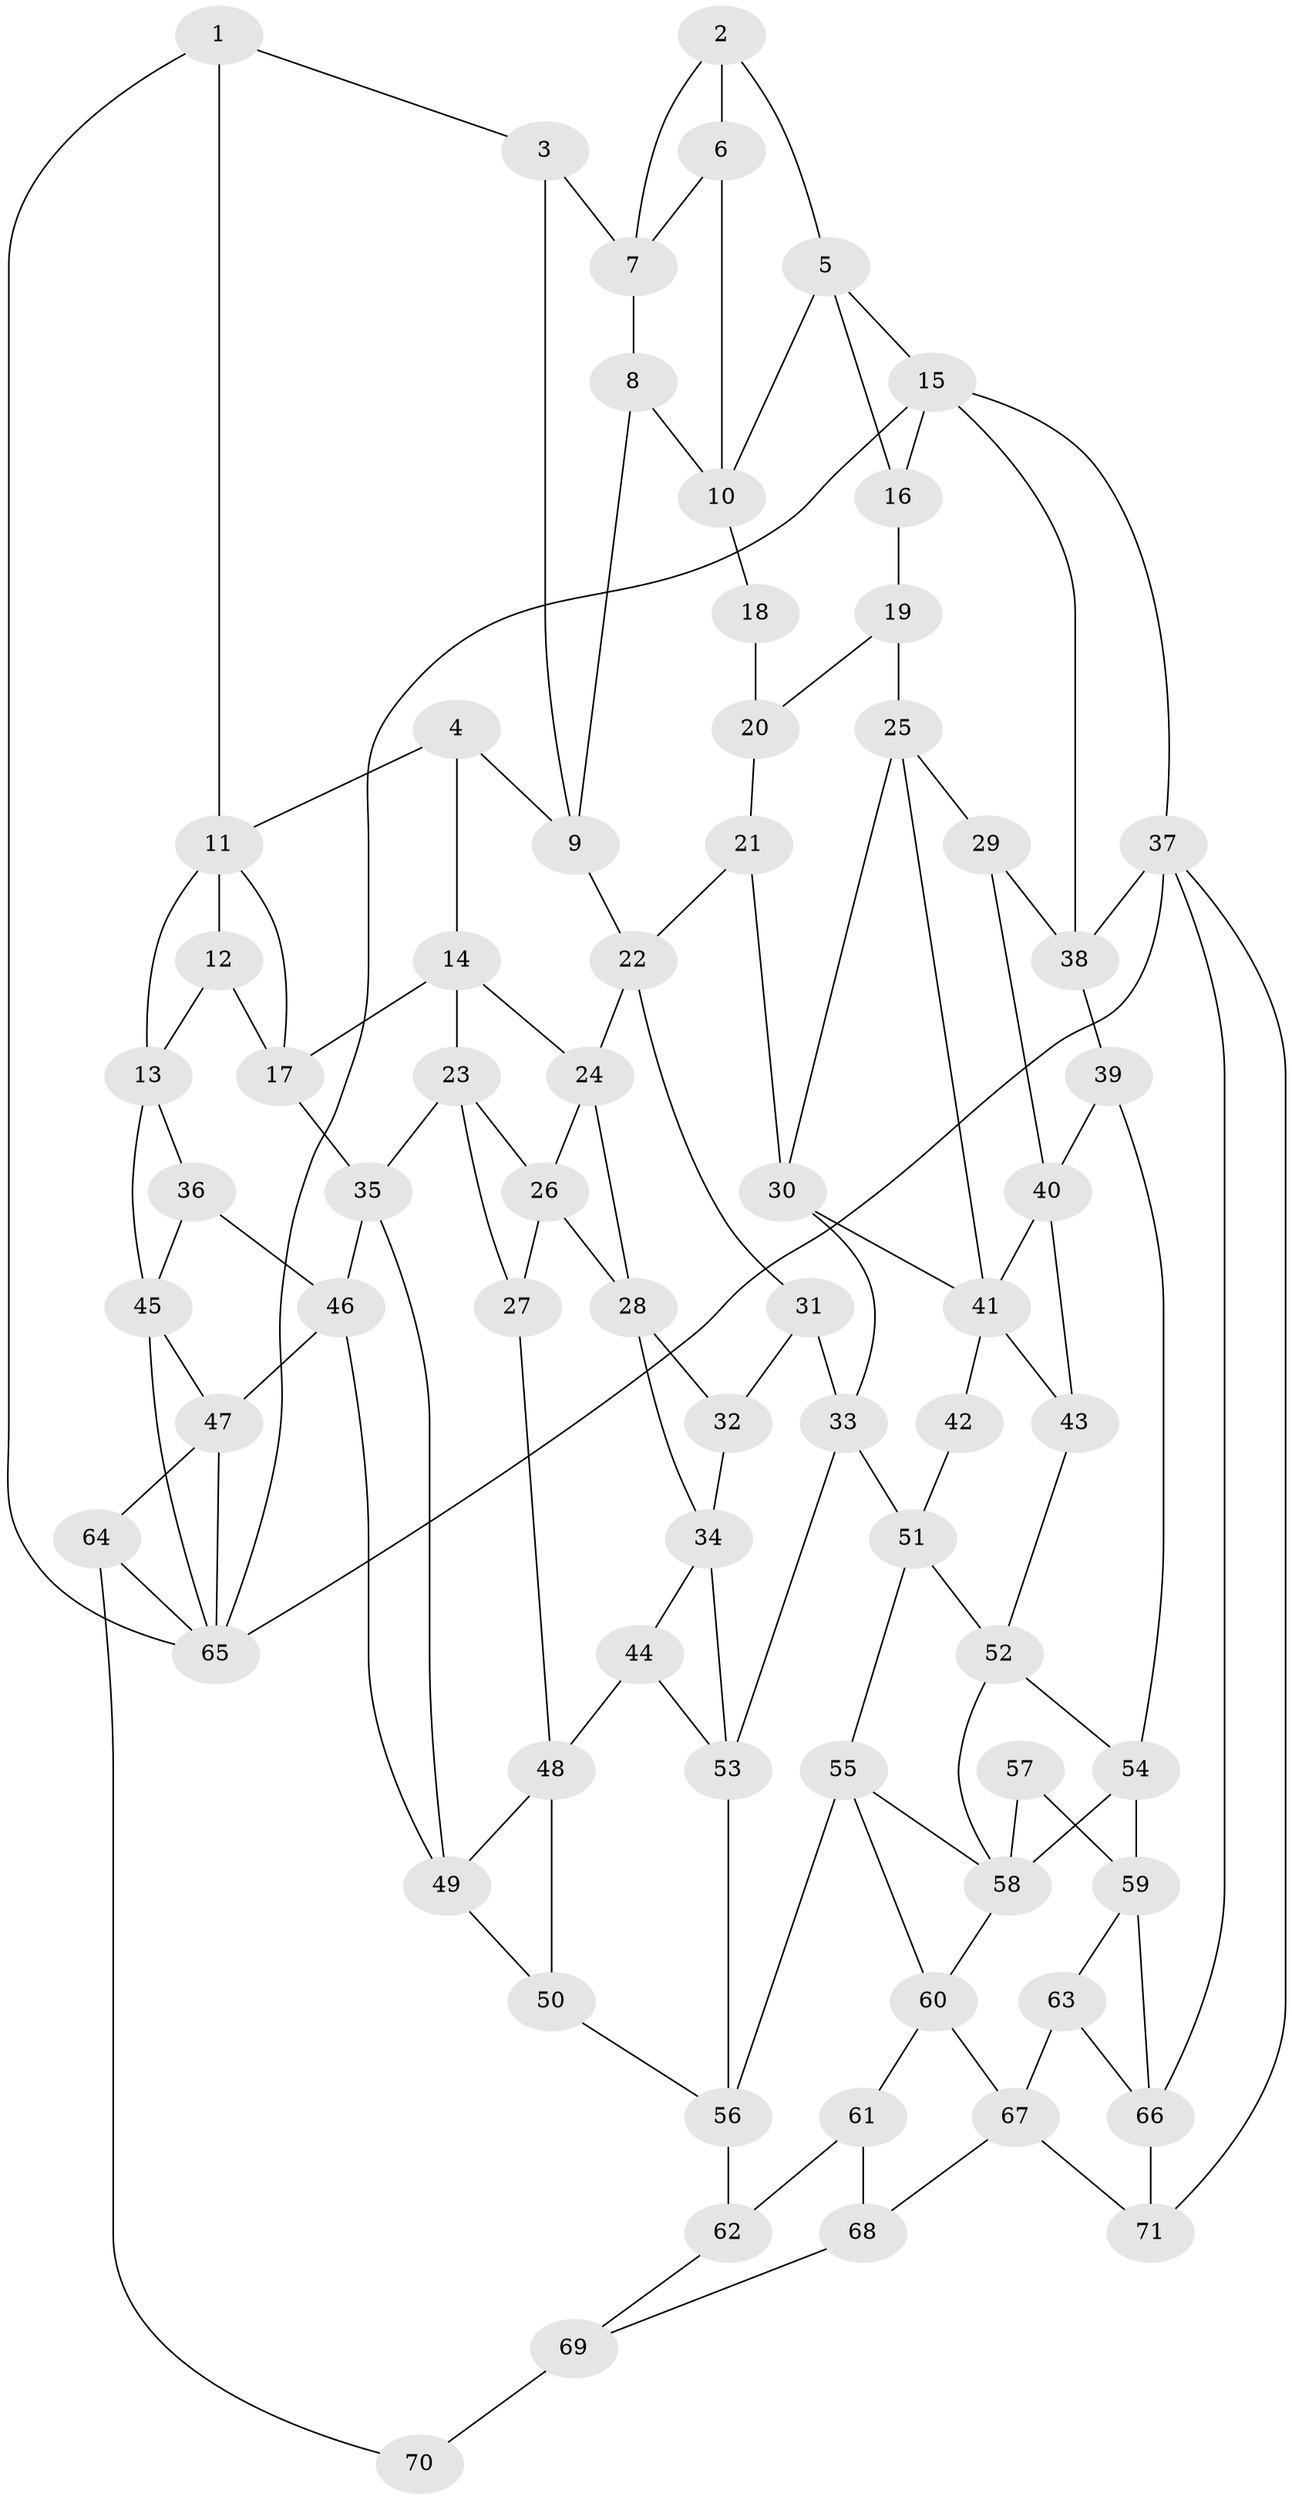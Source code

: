 // original degree distribution, {3: 0.028169014084507043, 5: 0.5211267605633803, 6: 0.2323943661971831, 4: 0.21830985915492956}
// Generated by graph-tools (version 1.1) at 2025/03/03/09/25 03:03:28]
// undirected, 71 vertices, 128 edges
graph export_dot {
graph [start="1"]
  node [color=gray90,style=filled];
  1;
  2;
  3;
  4;
  5;
  6;
  7;
  8;
  9;
  10;
  11;
  12;
  13;
  14;
  15;
  16;
  17;
  18;
  19;
  20;
  21;
  22;
  23;
  24;
  25;
  26;
  27;
  28;
  29;
  30;
  31;
  32;
  33;
  34;
  35;
  36;
  37;
  38;
  39;
  40;
  41;
  42;
  43;
  44;
  45;
  46;
  47;
  48;
  49;
  50;
  51;
  52;
  53;
  54;
  55;
  56;
  57;
  58;
  59;
  60;
  61;
  62;
  63;
  64;
  65;
  66;
  67;
  68;
  69;
  70;
  71;
  1 -- 3 [weight=1.0];
  1 -- 11 [weight=1.0];
  1 -- 65 [weight=1.0];
  2 -- 5 [weight=1.0];
  2 -- 6 [weight=1.0];
  2 -- 7 [weight=1.0];
  3 -- 7 [weight=1.0];
  3 -- 9 [weight=1.0];
  4 -- 9 [weight=1.0];
  4 -- 11 [weight=1.0];
  4 -- 14 [weight=1.0];
  5 -- 10 [weight=1.0];
  5 -- 15 [weight=1.0];
  5 -- 16 [weight=1.0];
  6 -- 7 [weight=1.0];
  6 -- 10 [weight=2.0];
  7 -- 8 [weight=1.0];
  8 -- 9 [weight=1.0];
  8 -- 10 [weight=1.0];
  9 -- 22 [weight=1.0];
  10 -- 18 [weight=2.0];
  11 -- 12 [weight=2.0];
  11 -- 13 [weight=1.0];
  11 -- 17 [weight=1.0];
  12 -- 13 [weight=1.0];
  12 -- 17 [weight=1.0];
  13 -- 36 [weight=1.0];
  13 -- 45 [weight=1.0];
  14 -- 17 [weight=1.0];
  14 -- 23 [weight=1.0];
  14 -- 24 [weight=1.0];
  15 -- 16 [weight=1.0];
  15 -- 37 [weight=1.0];
  15 -- 38 [weight=1.0];
  15 -- 65 [weight=1.0];
  16 -- 19 [weight=1.0];
  17 -- 35 [weight=1.0];
  18 -- 20 [weight=2.0];
  19 -- 20 [weight=1.0];
  19 -- 25 [weight=1.0];
  20 -- 21 [weight=1.0];
  21 -- 22 [weight=1.0];
  21 -- 30 [weight=1.0];
  22 -- 24 [weight=1.0];
  22 -- 31 [weight=1.0];
  23 -- 26 [weight=1.0];
  23 -- 27 [weight=1.0];
  23 -- 35 [weight=1.0];
  24 -- 26 [weight=1.0];
  24 -- 28 [weight=1.0];
  25 -- 29 [weight=1.0];
  25 -- 30 [weight=1.0];
  25 -- 41 [weight=1.0];
  26 -- 27 [weight=1.0];
  26 -- 28 [weight=1.0];
  27 -- 48 [weight=1.0];
  28 -- 32 [weight=1.0];
  28 -- 34 [weight=1.0];
  29 -- 38 [weight=1.0];
  29 -- 40 [weight=1.0];
  30 -- 33 [weight=1.0];
  30 -- 41 [weight=1.0];
  31 -- 32 [weight=1.0];
  31 -- 33 [weight=1.0];
  32 -- 34 [weight=1.0];
  33 -- 51 [weight=1.0];
  33 -- 53 [weight=1.0];
  34 -- 44 [weight=1.0];
  34 -- 53 [weight=1.0];
  35 -- 46 [weight=1.0];
  35 -- 49 [weight=1.0];
  36 -- 45 [weight=1.0];
  36 -- 46 [weight=1.0];
  37 -- 38 [weight=1.0];
  37 -- 65 [weight=1.0];
  37 -- 66 [weight=1.0];
  37 -- 71 [weight=1.0];
  38 -- 39 [weight=1.0];
  39 -- 40 [weight=1.0];
  39 -- 54 [weight=1.0];
  40 -- 41 [weight=1.0];
  40 -- 43 [weight=1.0];
  41 -- 42 [weight=2.0];
  41 -- 43 [weight=1.0];
  42 -- 51 [weight=1.0];
  43 -- 52 [weight=1.0];
  44 -- 48 [weight=1.0];
  44 -- 53 [weight=1.0];
  45 -- 47 [weight=1.0];
  45 -- 65 [weight=1.0];
  46 -- 47 [weight=1.0];
  46 -- 49 [weight=1.0];
  47 -- 64 [weight=1.0];
  47 -- 65 [weight=1.0];
  48 -- 49 [weight=1.0];
  48 -- 50 [weight=1.0];
  49 -- 50 [weight=1.0];
  50 -- 56 [weight=1.0];
  51 -- 52 [weight=1.0];
  51 -- 55 [weight=1.0];
  52 -- 54 [weight=1.0];
  52 -- 58 [weight=1.0];
  53 -- 56 [weight=1.0];
  54 -- 58 [weight=1.0];
  54 -- 59 [weight=1.0];
  55 -- 56 [weight=1.0];
  55 -- 58 [weight=1.0];
  55 -- 60 [weight=1.0];
  56 -- 62 [weight=1.0];
  57 -- 58 [weight=2.0];
  57 -- 59 [weight=1.0];
  58 -- 60 [weight=1.0];
  59 -- 63 [weight=1.0];
  59 -- 66 [weight=1.0];
  60 -- 61 [weight=1.0];
  60 -- 67 [weight=1.0];
  61 -- 62 [weight=1.0];
  61 -- 68 [weight=2.0];
  62 -- 69 [weight=1.0];
  63 -- 66 [weight=1.0];
  63 -- 67 [weight=1.0];
  64 -- 65 [weight=1.0];
  64 -- 70 [weight=2.0];
  66 -- 71 [weight=1.0];
  67 -- 68 [weight=1.0];
  67 -- 71 [weight=1.0];
  68 -- 69 [weight=1.0];
  69 -- 70 [weight=2.0];
}
